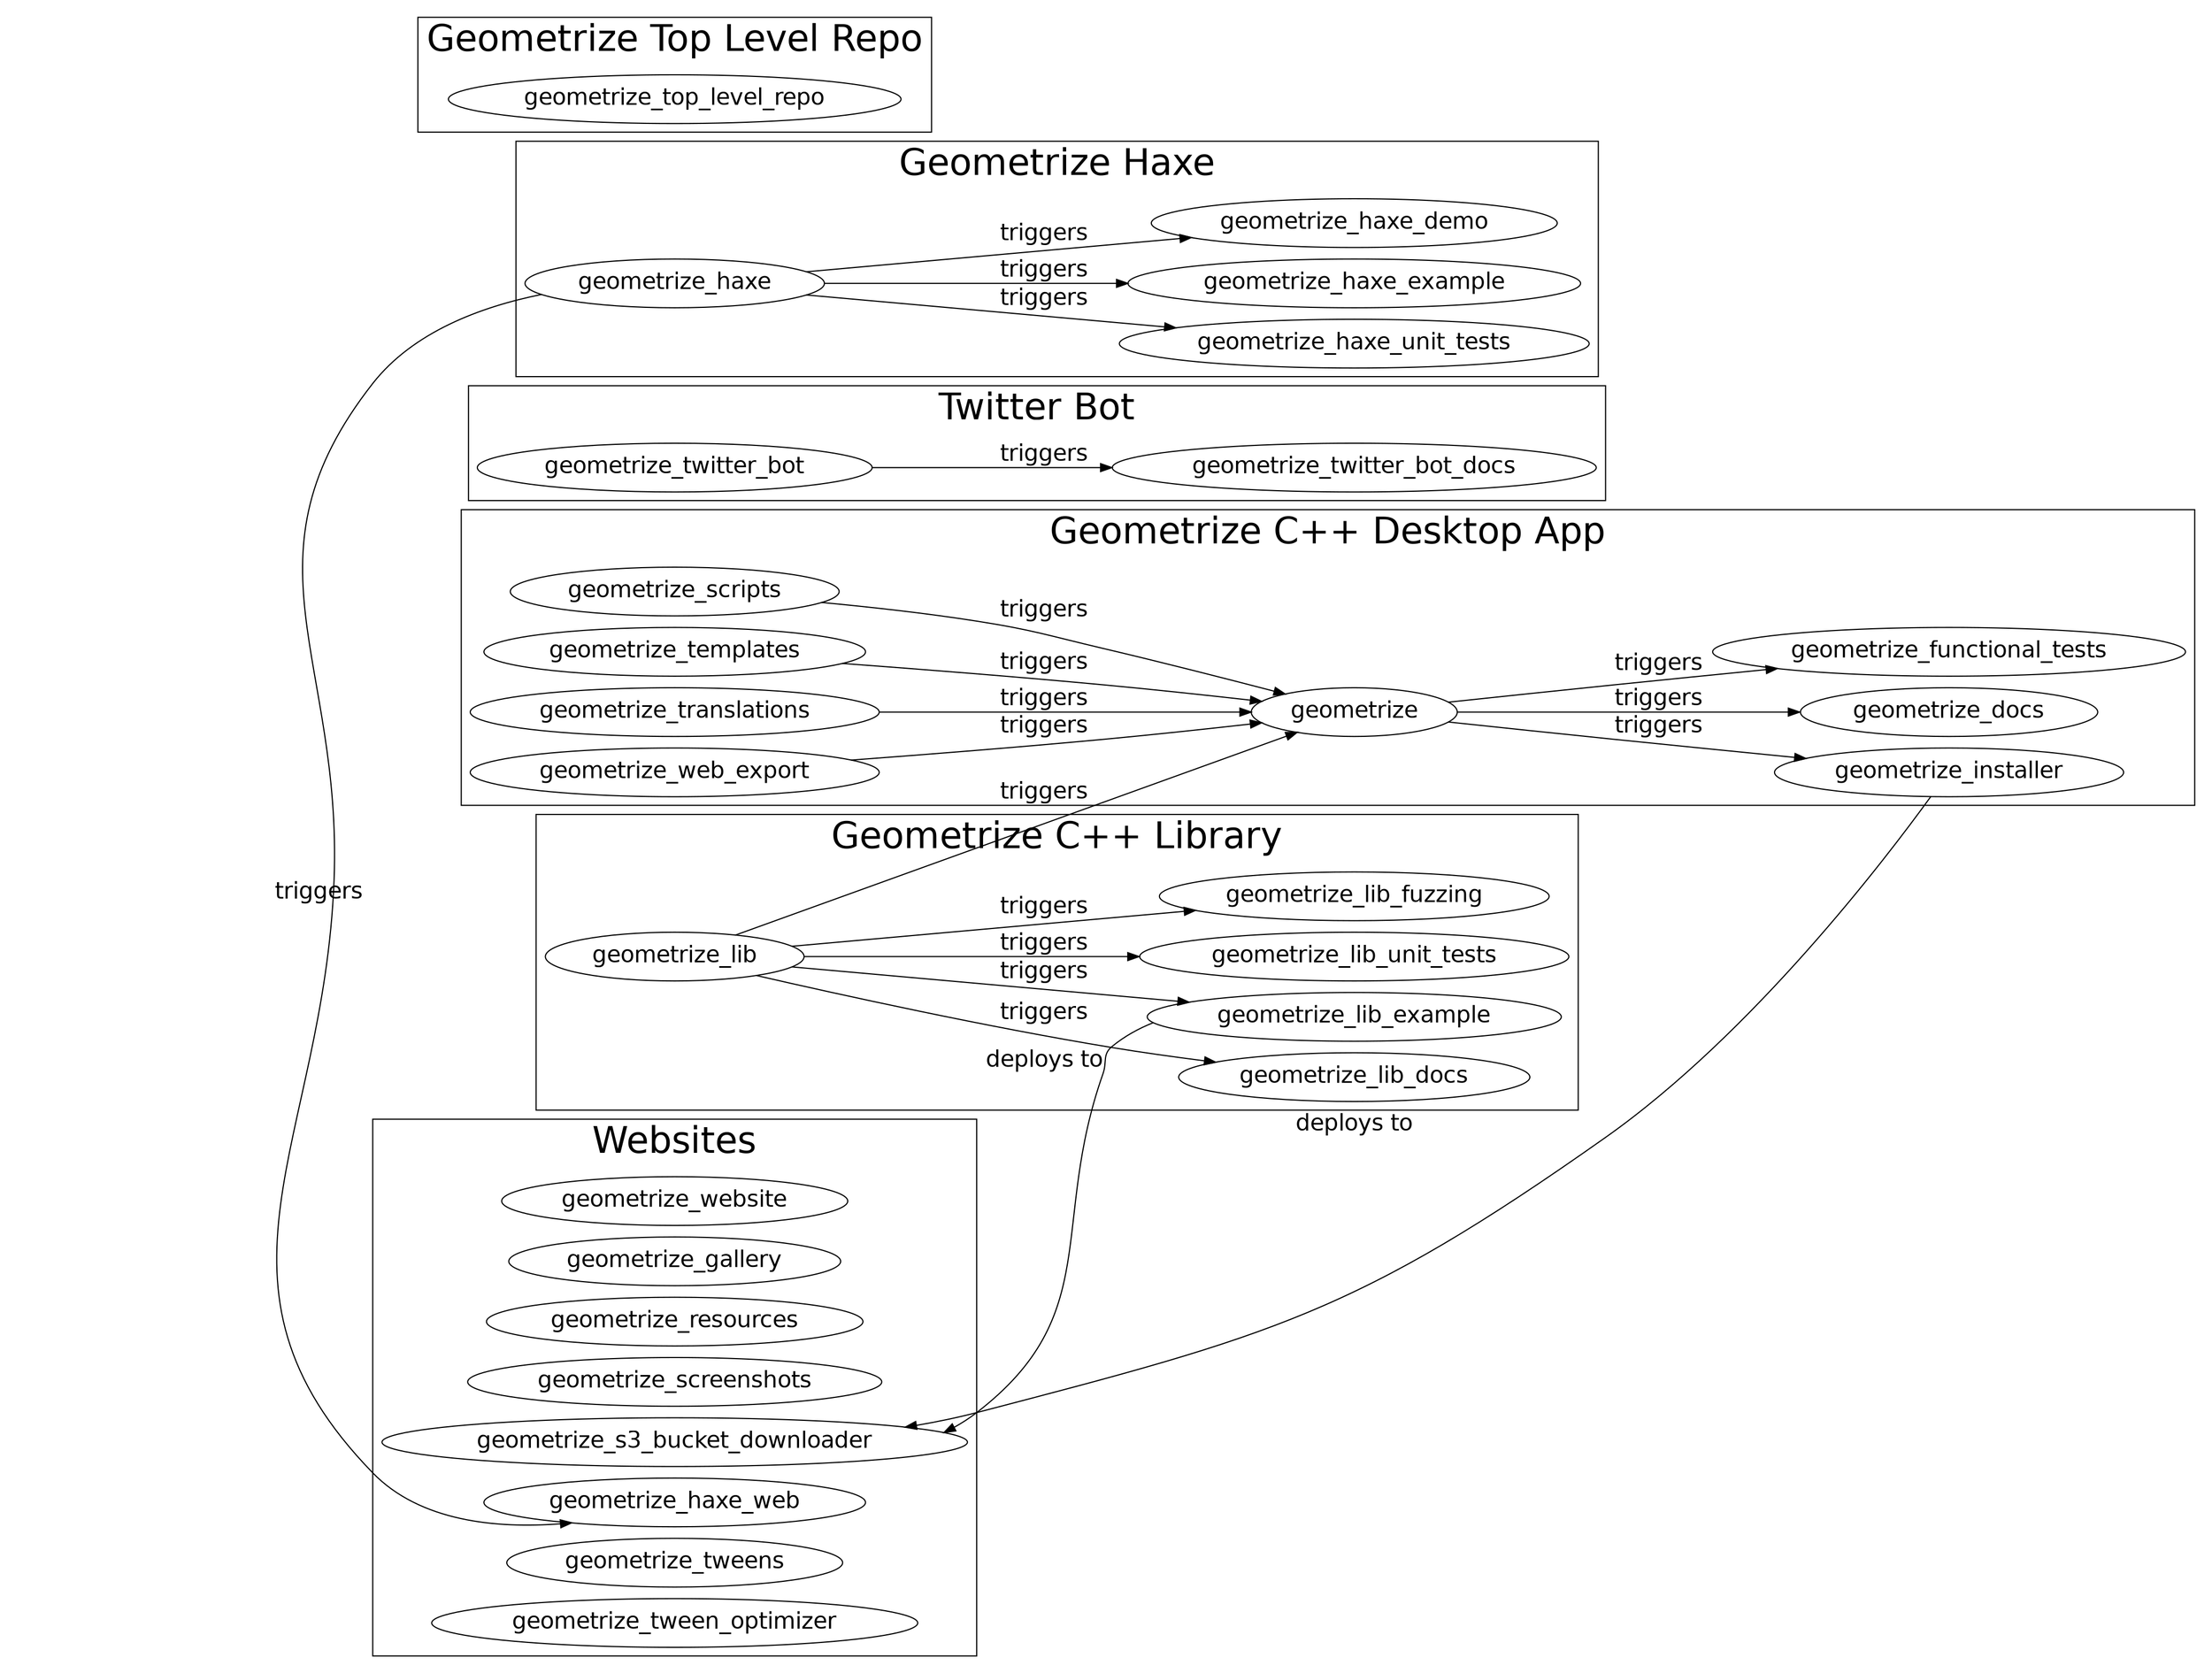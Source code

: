 // Graph that describes which builds trigger other builds and deployments within the Geometrize project

digraph G {
  rankdir=LR;
  graph [pad="0.1", nodesep="0.15", ranksep="0.2", fontsize=32 fontname = "helvetica"];
  node [fontsize="20pt" fontname = "helvetica"];
  edge [fontsize="20pt", label="triggers" fontname = "helvetica"];

  subgraph cluster_0 {
    label = "Geometrize C++ Desktop App";
    geometrize_installer

    geometrize_scripts -> geometrize
    geometrize_templates -> geometrize
    geometrize_translations -> geometrize
    geometrize_web_export -> geometrize

    geometrize -> geometrize_docs
    geometrize -> geometrize_functional_tests
    geometrize -> geometrize_installer
  }

  subgraph cluster_1 {
    label = "Geometrize C++ Library";
    geometrize_lib -> geometrize_lib_docs
    geometrize_lib -> geometrize_lib_example
    geometrize_lib -> geometrize_lib_unit_tests
    geometrize_lib -> geometrize_lib_fuzzing
  }

  subgraph cluster_2 {
      label = "Twitter Bot";
      geometrize_twitter_bot -> geometrize_twitter_bot_docs
  }

  subgraph cluster_3 {
    label = "Websites";
    geometrize_website
    geometrize_gallery
    geometrize_resources
    geometrize_screenshots
    geometrize_s3_bucket_downloader
    geometrize_haxe_web
    geometrize_tweens
    geometrize_tween_optimizer
  }

  subgraph cluster_4 {
    label = "Geometrize Haxe";
    geometrize_haxe -> geometrize_haxe_unit_tests
    geometrize_haxe -> geometrize_haxe_example
    geometrize_haxe -> geometrize_haxe_demo
    #geometrize_haxe -> geometrize_haxe_docs // Documentation generation is done in the main geometrize_haxe build
  }

  subgraph cluster_5 {
    label = "Geometrize Top Level Repo";
    geometrize_top_level_repo;
  }

  geometrize_lib -> geometrize [label="triggers"]
  geometrize_haxe -> geometrize_haxe_web [label="triggers"] [constraint=false] 

  geometrize_installer -> geometrize_s3_bucket_downloader [label="deploys to"] [constraint=false]
  geometrize_lib_example -> geometrize_s3_bucket_downloader [label="deploys to"] [constraint=false]
}